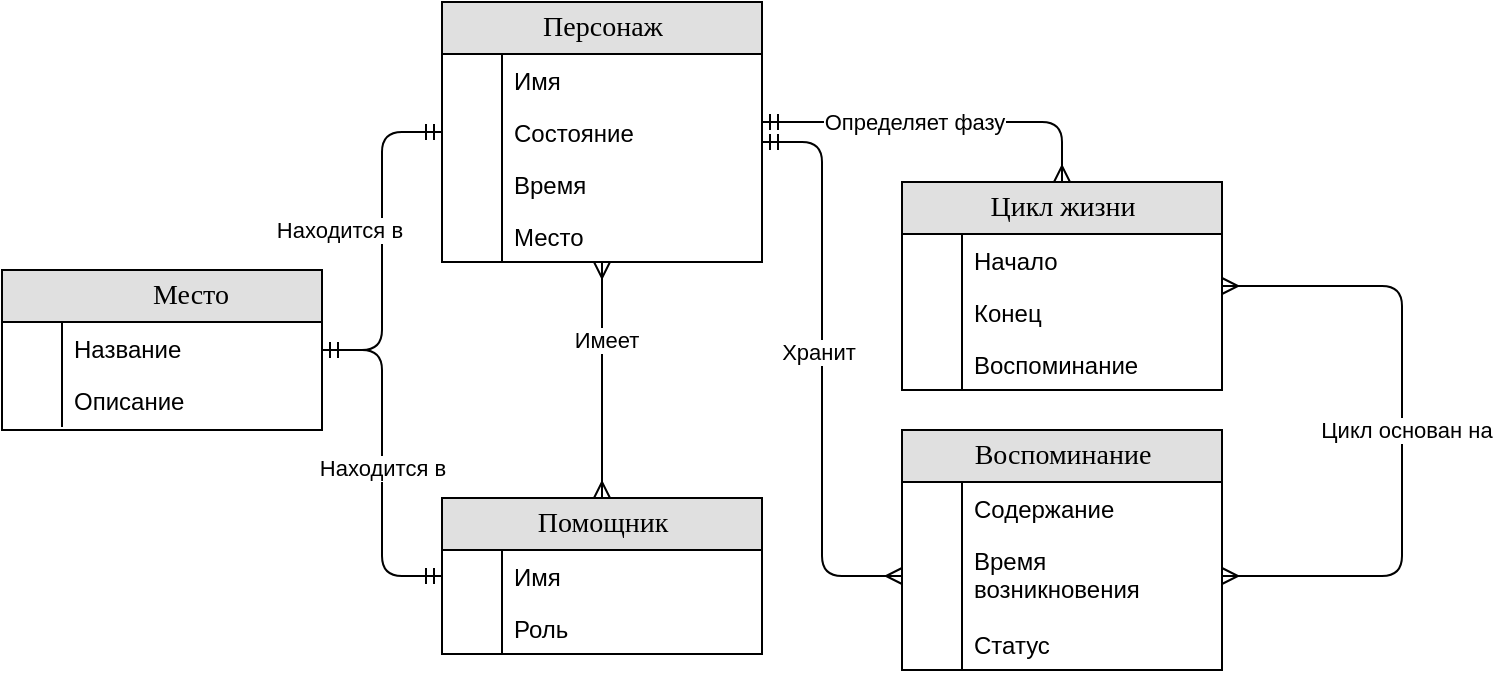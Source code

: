 <mxfile version="26.0.16">
  <diagram name="Page-1" id="e56a1550-8fbb-45ad-956c-1786394a9013">
    <mxGraphModel dx="2052" dy="524" grid="1" gridSize="10" guides="1" tooltips="1" connect="1" arrows="1" fold="1" page="1" pageScale="1" pageWidth="1100" pageHeight="850" background="none" math="0" shadow="0">
      <root>
        <mxCell id="0" />
        <mxCell id="1" parent="0" />
        <mxCell id="8yYftcV_IJVqLOvJdJCZ-1" value="Персонаж" style="swimlane;html=1;fontStyle=0;childLayout=stackLayout;horizontal=1;startSize=26;fillColor=#e0e0e0;horizontalStack=0;resizeParent=1;resizeLast=0;collapsible=1;marginBottom=0;swimlaneFillColor=#ffffff;align=center;rounded=0;shadow=0;comic=0;labelBackgroundColor=none;strokeWidth=1;fontFamily=Verdana;fontSize=14" parent="1" vertex="1">
          <mxGeometry x="-370" y="100" width="160" height="130" as="geometry">
            <mxRectangle x="-330" y="300" width="100" height="30" as="alternateBounds" />
          </mxGeometry>
        </mxCell>
        <mxCell id="8yYftcV_IJVqLOvJdJCZ-4" value="Имя" style="shape=partialRectangle;top=0;left=0;right=0;bottom=0;html=1;align=left;verticalAlign=top;fillColor=none;spacingLeft=34;spacingRight=4;whiteSpace=wrap;overflow=hidden;rotatable=0;points=[[0,0.5],[1,0.5]];portConstraint=eastwest;dropTarget=0;" parent="8yYftcV_IJVqLOvJdJCZ-1" vertex="1">
          <mxGeometry y="26" width="160" height="26" as="geometry" />
        </mxCell>
        <mxCell id="8yYftcV_IJVqLOvJdJCZ-5" value="" style="shape=partialRectangle;top=0;left=0;bottom=0;html=1;fillColor=none;align=left;verticalAlign=top;spacingLeft=4;spacingRight=4;whiteSpace=wrap;overflow=hidden;rotatable=0;points=[];portConstraint=eastwest;part=1;" parent="8yYftcV_IJVqLOvJdJCZ-4" vertex="1" connectable="0">
          <mxGeometry width="30" height="26" as="geometry" />
        </mxCell>
        <mxCell id="MRUlahsFQOfaVq6WeDy3-5" value="Состояние" style="shape=partialRectangle;top=0;left=0;right=0;bottom=0;html=1;align=left;verticalAlign=top;fillColor=none;spacingLeft=34;spacingRight=4;whiteSpace=wrap;overflow=hidden;rotatable=0;points=[[0,0.5],[1,0.5]];portConstraint=eastwest;dropTarget=0;" parent="8yYftcV_IJVqLOvJdJCZ-1" vertex="1">
          <mxGeometry y="52" width="160" height="26" as="geometry" />
        </mxCell>
        <mxCell id="MRUlahsFQOfaVq6WeDy3-6" value="" style="shape=partialRectangle;top=0;left=0;bottom=0;html=1;fillColor=none;align=left;verticalAlign=top;spacingLeft=4;spacingRight=4;whiteSpace=wrap;overflow=hidden;rotatable=0;points=[];portConstraint=eastwest;part=1;" parent="MRUlahsFQOfaVq6WeDy3-5" vertex="1" connectable="0">
          <mxGeometry width="30" height="26" as="geometry" />
        </mxCell>
        <mxCell id="8yYftcV_IJVqLOvJdJCZ-8" value="Время&amp;nbsp;" style="shape=partialRectangle;top=0;left=0;right=0;bottom=0;html=1;align=left;verticalAlign=top;fillColor=none;spacingLeft=34;spacingRight=4;whiteSpace=wrap;overflow=hidden;rotatable=0;points=[[0,0.5],[1,0.5]];portConstraint=eastwest;dropTarget=0;" parent="8yYftcV_IJVqLOvJdJCZ-1" vertex="1">
          <mxGeometry y="78" width="160" height="26" as="geometry" />
        </mxCell>
        <mxCell id="8yYftcV_IJVqLOvJdJCZ-9" value="" style="shape=partialRectangle;top=0;left=0;bottom=0;html=1;fillColor=none;align=left;verticalAlign=top;spacingLeft=4;spacingRight=4;whiteSpace=wrap;overflow=hidden;rotatable=0;points=[];portConstraint=eastwest;part=1;" parent="8yYftcV_IJVqLOvJdJCZ-8" vertex="1" connectable="0">
          <mxGeometry width="30" height="26" as="geometry" />
        </mxCell>
        <mxCell id="MRUlahsFQOfaVq6WeDy3-7" value="Место&amp;nbsp;" style="shape=partialRectangle;top=0;left=0;right=0;bottom=0;html=1;align=left;verticalAlign=top;fillColor=none;spacingLeft=34;spacingRight=4;whiteSpace=wrap;overflow=hidden;rotatable=0;points=[[0,0.5],[1,0.5]];portConstraint=eastwest;dropTarget=0;" parent="8yYftcV_IJVqLOvJdJCZ-1" vertex="1">
          <mxGeometry y="104" width="160" height="26" as="geometry" />
        </mxCell>
        <mxCell id="MRUlahsFQOfaVq6WeDy3-8" value="" style="shape=partialRectangle;top=0;left=0;bottom=0;html=1;fillColor=none;align=left;verticalAlign=top;spacingLeft=4;spacingRight=4;whiteSpace=wrap;overflow=hidden;rotatable=0;points=[];portConstraint=eastwest;part=1;" parent="MRUlahsFQOfaVq6WeDy3-7" vertex="1" connectable="0">
          <mxGeometry width="30" height="26" as="geometry" />
        </mxCell>
        <mxCell id="8yYftcV_IJVqLOvJdJCZ-23" value="Помощник" style="swimlane;html=1;fontStyle=0;childLayout=stackLayout;horizontal=1;startSize=26;fillColor=#e0e0e0;horizontalStack=0;resizeParent=1;resizeLast=0;collapsible=1;marginBottom=0;swimlaneFillColor=#ffffff;align=center;rounded=0;shadow=0;comic=0;labelBackgroundColor=none;strokeWidth=1;fontFamily=Verdana;fontSize=14" parent="1" vertex="1">
          <mxGeometry x="-370" y="348" width="160" height="78" as="geometry">
            <mxRectangle x="-330" y="300" width="100" height="30" as="alternateBounds" />
          </mxGeometry>
        </mxCell>
        <mxCell id="8yYftcV_IJVqLOvJdJCZ-24" value="Имя" style="shape=partialRectangle;top=0;left=0;right=0;bottom=0;html=1;align=left;verticalAlign=top;fillColor=none;spacingLeft=34;spacingRight=4;whiteSpace=wrap;overflow=hidden;rotatable=0;points=[[0,0.5],[1,0.5]];portConstraint=eastwest;dropTarget=0;" parent="8yYftcV_IJVqLOvJdJCZ-23" vertex="1">
          <mxGeometry y="26" width="160" height="26" as="geometry" />
        </mxCell>
        <mxCell id="8yYftcV_IJVqLOvJdJCZ-25" value="" style="shape=partialRectangle;top=0;left=0;bottom=0;html=1;fillColor=none;align=left;verticalAlign=top;spacingLeft=4;spacingRight=4;whiteSpace=wrap;overflow=hidden;rotatable=0;points=[];portConstraint=eastwest;part=1;" parent="8yYftcV_IJVqLOvJdJCZ-24" vertex="1" connectable="0">
          <mxGeometry width="30" height="26" as="geometry" />
        </mxCell>
        <mxCell id="8yYftcV_IJVqLOvJdJCZ-26" value="Роль" style="shape=partialRectangle;top=0;left=0;right=0;bottom=0;html=1;align=left;verticalAlign=top;fillColor=none;spacingLeft=34;spacingRight=4;whiteSpace=wrap;overflow=hidden;rotatable=0;points=[[0,0.5],[1,0.5]];portConstraint=eastwest;dropTarget=0;" parent="8yYftcV_IJVqLOvJdJCZ-23" vertex="1">
          <mxGeometry y="52" width="160" height="26" as="geometry" />
        </mxCell>
        <mxCell id="8yYftcV_IJVqLOvJdJCZ-27" value="" style="shape=partialRectangle;top=0;left=0;bottom=0;html=1;fillColor=none;align=left;verticalAlign=top;spacingLeft=4;spacingRight=4;whiteSpace=wrap;overflow=hidden;rotatable=0;points=[];portConstraint=eastwest;part=1;" parent="8yYftcV_IJVqLOvJdJCZ-26" vertex="1" connectable="0">
          <mxGeometry width="30" height="26" as="geometry" />
        </mxCell>
        <mxCell id="8yYftcV_IJVqLOvJdJCZ-33" value="&lt;span style=&quot;white-space: pre;&quot;&gt;&#x9;&lt;/span&gt;Место" style="swimlane;html=1;fontStyle=0;childLayout=stackLayout;horizontal=1;startSize=26;fillColor=#e0e0e0;horizontalStack=0;resizeParent=1;resizeLast=0;collapsible=1;marginBottom=0;swimlaneFillColor=#ffffff;align=center;rounded=0;shadow=0;comic=0;labelBackgroundColor=none;strokeWidth=1;fontFamily=Verdana;fontSize=14" parent="1" vertex="1">
          <mxGeometry x="-590" y="234" width="160" height="80" as="geometry">
            <mxRectangle x="-330" y="300" width="100" height="30" as="alternateBounds" />
          </mxGeometry>
        </mxCell>
        <mxCell id="8yYftcV_IJVqLOvJdJCZ-34" value="Название" style="shape=partialRectangle;top=0;left=0;right=0;bottom=0;html=1;align=left;verticalAlign=top;fillColor=none;spacingLeft=34;spacingRight=4;whiteSpace=wrap;overflow=hidden;rotatable=0;points=[[0,0.5],[1,0.5]];portConstraint=eastwest;dropTarget=0;" parent="8yYftcV_IJVqLOvJdJCZ-33" vertex="1">
          <mxGeometry y="26" width="160" height="26" as="geometry" />
        </mxCell>
        <mxCell id="8yYftcV_IJVqLOvJdJCZ-35" value="" style="shape=partialRectangle;top=0;left=0;bottom=0;html=1;fillColor=none;align=left;verticalAlign=top;spacingLeft=4;spacingRight=4;whiteSpace=wrap;overflow=hidden;rotatable=0;points=[];portConstraint=eastwest;part=1;" parent="8yYftcV_IJVqLOvJdJCZ-34" vertex="1" connectable="0">
          <mxGeometry width="30" height="26" as="geometry" />
        </mxCell>
        <mxCell id="8yYftcV_IJVqLOvJdJCZ-36" value="Описание" style="shape=partialRectangle;top=0;left=0;right=0;bottom=0;html=1;align=left;verticalAlign=top;fillColor=none;spacingLeft=34;spacingRight=4;whiteSpace=wrap;overflow=hidden;rotatable=0;points=[[0,0.5],[1,0.5]];portConstraint=eastwest;dropTarget=0;" parent="8yYftcV_IJVqLOvJdJCZ-33" vertex="1">
          <mxGeometry y="52" width="160" height="26" as="geometry" />
        </mxCell>
        <mxCell id="8yYftcV_IJVqLOvJdJCZ-37" value="" style="shape=partialRectangle;top=0;left=0;bottom=0;html=1;fillColor=none;align=left;verticalAlign=top;spacingLeft=4;spacingRight=4;whiteSpace=wrap;overflow=hidden;rotatable=0;points=[];portConstraint=eastwest;part=1;" parent="8yYftcV_IJVqLOvJdJCZ-36" vertex="1" connectable="0">
          <mxGeometry width="30" height="26" as="geometry" />
        </mxCell>
        <mxCell id="8yYftcV_IJVqLOvJdJCZ-38" value="Цикл жизни" style="swimlane;html=1;fontStyle=0;childLayout=stackLayout;horizontal=1;startSize=26;fillColor=#e0e0e0;horizontalStack=0;resizeParent=1;resizeLast=0;collapsible=1;marginBottom=0;swimlaneFillColor=#ffffff;align=center;rounded=0;shadow=0;comic=0;labelBackgroundColor=none;strokeWidth=1;fontFamily=Verdana;fontSize=14" parent="1" vertex="1">
          <mxGeometry x="-140" y="190" width="160" height="104" as="geometry">
            <mxRectangle x="-330" y="300" width="100" height="30" as="alternateBounds" />
          </mxGeometry>
        </mxCell>
        <mxCell id="8yYftcV_IJVqLOvJdJCZ-39" value="Начало" style="shape=partialRectangle;top=0;left=0;right=0;bottom=0;html=1;align=left;verticalAlign=top;fillColor=none;spacingLeft=34;spacingRight=4;whiteSpace=wrap;overflow=hidden;rotatable=0;points=[[0,0.5],[1,0.5]];portConstraint=eastwest;dropTarget=0;" parent="8yYftcV_IJVqLOvJdJCZ-38" vertex="1">
          <mxGeometry y="26" width="160" height="26" as="geometry" />
        </mxCell>
        <mxCell id="8yYftcV_IJVqLOvJdJCZ-40" value="" style="shape=partialRectangle;top=0;left=0;bottom=0;html=1;fillColor=none;align=left;verticalAlign=top;spacingLeft=4;spacingRight=4;whiteSpace=wrap;overflow=hidden;rotatable=0;points=[];portConstraint=eastwest;part=1;" parent="8yYftcV_IJVqLOvJdJCZ-39" vertex="1" connectable="0">
          <mxGeometry width="30" height="26" as="geometry" />
        </mxCell>
        <mxCell id="8yYftcV_IJVqLOvJdJCZ-41" value="Конец" style="shape=partialRectangle;top=0;left=0;right=0;bottom=0;html=1;align=left;verticalAlign=top;fillColor=none;spacingLeft=34;spacingRight=4;whiteSpace=wrap;overflow=hidden;rotatable=0;points=[[0,0.5],[1,0.5]];portConstraint=eastwest;dropTarget=0;" parent="8yYftcV_IJVqLOvJdJCZ-38" vertex="1">
          <mxGeometry y="52" width="160" height="26" as="geometry" />
        </mxCell>
        <mxCell id="8yYftcV_IJVqLOvJdJCZ-42" value="" style="shape=partialRectangle;top=0;left=0;bottom=0;html=1;fillColor=none;align=left;verticalAlign=top;spacingLeft=4;spacingRight=4;whiteSpace=wrap;overflow=hidden;rotatable=0;points=[];portConstraint=eastwest;part=1;" parent="8yYftcV_IJVqLOvJdJCZ-41" vertex="1" connectable="0">
          <mxGeometry width="30" height="26" as="geometry" />
        </mxCell>
        <mxCell id="MRUlahsFQOfaVq6WeDy3-1" value="Воспоминание" style="shape=partialRectangle;top=0;left=0;right=0;bottom=0;html=1;align=left;verticalAlign=top;fillColor=none;spacingLeft=34;spacingRight=4;whiteSpace=wrap;overflow=hidden;rotatable=0;points=[[0,0.5],[1,0.5]];portConstraint=eastwest;dropTarget=0;" parent="8yYftcV_IJVqLOvJdJCZ-38" vertex="1">
          <mxGeometry y="78" width="160" height="26" as="geometry" />
        </mxCell>
        <mxCell id="MRUlahsFQOfaVq6WeDy3-2" value="" style="shape=partialRectangle;top=0;left=0;bottom=0;html=1;fillColor=none;align=left;verticalAlign=top;spacingLeft=4;spacingRight=4;whiteSpace=wrap;overflow=hidden;rotatable=0;points=[];portConstraint=eastwest;part=1;" parent="MRUlahsFQOfaVq6WeDy3-1" vertex="1" connectable="0">
          <mxGeometry width="30" height="26" as="geometry" />
        </mxCell>
        <mxCell id="8yYftcV_IJVqLOvJdJCZ-47" value="" style="edgeStyle=orthogonalEdgeStyle;html=1;endArrow=ERmany;startArrow=ERmany;labelBackgroundColor=none;fontFamily=Verdana;fontSize=14;" parent="1" source="8yYftcV_IJVqLOvJdJCZ-23" target="8yYftcV_IJVqLOvJdJCZ-1" edge="1">
          <mxGeometry width="100" height="100" relative="1" as="geometry">
            <mxPoint x="10" y="386" as="sourcePoint" />
            <mxPoint x="-110" y="347" as="targetPoint" />
            <Array as="points">
              <mxPoint x="-290" y="350" />
              <mxPoint x="-290" y="350" />
            </Array>
          </mxGeometry>
        </mxCell>
        <mxCell id="8yYftcV_IJVqLOvJdJCZ-53" value="Имеет" style="edgeLabel;html=1;align=center;verticalAlign=middle;resizable=0;points=[];" parent="8yYftcV_IJVqLOvJdJCZ-47" vertex="1" connectable="0">
          <mxGeometry x="0.34" y="-2" relative="1" as="geometry">
            <mxPoint as="offset" />
          </mxGeometry>
        </mxCell>
        <mxCell id="8yYftcV_IJVqLOvJdJCZ-55" value="" style="edgeStyle=entityRelationEdgeStyle;html=1;endArrow=ERmandOne;startArrow=ERmandOne;labelBackgroundColor=none;fontFamily=Verdana;fontSize=14;" parent="1" source="8yYftcV_IJVqLOvJdJCZ-33" target="8yYftcV_IJVqLOvJdJCZ-23" edge="1">
          <mxGeometry width="100" height="100" relative="1" as="geometry">
            <mxPoint x="-490" y="175" as="sourcePoint" />
            <mxPoint x="-360" y="175" as="targetPoint" />
            <Array as="points">
              <mxPoint x="-390" y="254" />
              <mxPoint x="-430" y="264" />
              <mxPoint x="-400" y="234" />
              <mxPoint x="-380" y="224" />
              <mxPoint x="-350" y="274" />
              <mxPoint x="-460" y="194" />
              <mxPoint x="-390" y="254" />
            </Array>
          </mxGeometry>
        </mxCell>
        <mxCell id="8yYftcV_IJVqLOvJdJCZ-58" value="Находится в" style="edgeLabel;html=1;align=center;verticalAlign=middle;resizable=0;points=[];" parent="8yYftcV_IJVqLOvJdJCZ-55" vertex="1" connectable="0">
          <mxGeometry x="0.031" relative="1" as="geometry">
            <mxPoint as="offset" />
          </mxGeometry>
        </mxCell>
        <mxCell id="8yYftcV_IJVqLOvJdJCZ-59" value="" style="edgeStyle=entityRelationEdgeStyle;html=1;endArrow=ERmandOne;startArrow=ERmandOne;labelBackgroundColor=none;fontFamily=Verdana;fontSize=14;" parent="1" source="8yYftcV_IJVqLOvJdJCZ-33" target="8yYftcV_IJVqLOvJdJCZ-1" edge="1">
          <mxGeometry width="100" height="100" relative="1" as="geometry">
            <mxPoint x="-530" y="270" as="sourcePoint" />
            <mxPoint x="-400" y="270" as="targetPoint" />
            <Array as="points">
              <mxPoint x="-430" y="349" />
              <mxPoint x="-470" y="359" />
              <mxPoint x="-380" y="210" />
              <mxPoint x="-440" y="329" />
              <mxPoint x="-420" y="319" />
              <mxPoint x="-390" y="369" />
              <mxPoint x="-500" y="289" />
              <mxPoint x="-430" y="349" />
            </Array>
          </mxGeometry>
        </mxCell>
        <mxCell id="8yYftcV_IJVqLOvJdJCZ-61" value="Находится в&amp;nbsp;" style="edgeLabel;html=1;align=center;verticalAlign=middle;resizable=0;points=[];" parent="8yYftcV_IJVqLOvJdJCZ-59" vertex="1" connectable="0">
          <mxGeometry x="0.014" y="-1" relative="1" as="geometry">
            <mxPoint x="-21" y="-5" as="offset" />
          </mxGeometry>
        </mxCell>
        <mxCell id="8yYftcV_IJVqLOvJdJCZ-63" value="Воспоминание" style="swimlane;html=1;fontStyle=0;childLayout=stackLayout;horizontal=1;startSize=26;fillColor=#e0e0e0;horizontalStack=0;resizeParent=1;resizeLast=0;collapsible=1;marginBottom=0;swimlaneFillColor=#ffffff;align=center;rounded=0;shadow=0;comic=0;labelBackgroundColor=none;strokeWidth=1;fontFamily=Verdana;fontSize=14" parent="1" vertex="1">
          <mxGeometry x="-140" y="314" width="160" height="120" as="geometry">
            <mxRectangle x="-330" y="300" width="100" height="30" as="alternateBounds" />
          </mxGeometry>
        </mxCell>
        <mxCell id="8yYftcV_IJVqLOvJdJCZ-66" value="Содержание" style="shape=partialRectangle;top=0;left=0;right=0;bottom=0;html=1;align=left;verticalAlign=top;fillColor=none;spacingLeft=34;spacingRight=4;whiteSpace=wrap;overflow=hidden;rotatable=0;points=[[0,0.5],[1,0.5]];portConstraint=eastwest;dropTarget=0;" parent="8yYftcV_IJVqLOvJdJCZ-63" vertex="1">
          <mxGeometry y="26" width="160" height="26" as="geometry" />
        </mxCell>
        <mxCell id="8yYftcV_IJVqLOvJdJCZ-67" value="" style="shape=partialRectangle;top=0;left=0;bottom=0;html=1;fillColor=none;align=left;verticalAlign=top;spacingLeft=4;spacingRight=4;whiteSpace=wrap;overflow=hidden;rotatable=0;points=[];portConstraint=eastwest;part=1;" parent="8yYftcV_IJVqLOvJdJCZ-66" vertex="1" connectable="0">
          <mxGeometry width="30" height="26" as="geometry" />
        </mxCell>
        <mxCell id="8yYftcV_IJVqLOvJdJCZ-69" value="Время возникновения" style="shape=partialRectangle;top=0;left=0;right=0;bottom=0;html=1;align=left;verticalAlign=top;fillColor=none;spacingLeft=34;spacingRight=4;whiteSpace=wrap;overflow=hidden;rotatable=0;points=[[0,0.5],[1,0.5]];portConstraint=eastwest;dropTarget=0;" parent="8yYftcV_IJVqLOvJdJCZ-63" vertex="1">
          <mxGeometry y="52" width="160" height="42" as="geometry" />
        </mxCell>
        <mxCell id="8yYftcV_IJVqLOvJdJCZ-70" value="" style="shape=partialRectangle;top=0;left=0;bottom=0;html=1;fillColor=none;align=left;verticalAlign=top;spacingLeft=4;spacingRight=4;whiteSpace=wrap;overflow=hidden;rotatable=0;points=[];portConstraint=eastwest;part=1;" parent="8yYftcV_IJVqLOvJdJCZ-69" vertex="1" connectable="0">
          <mxGeometry width="30" height="42" as="geometry" />
        </mxCell>
        <mxCell id="8yYftcV_IJVqLOvJdJCZ-71" value="Статус" style="shape=partialRectangle;top=0;left=0;right=0;bottom=0;html=1;align=left;verticalAlign=top;fillColor=none;spacingLeft=34;spacingRight=4;whiteSpace=wrap;overflow=hidden;rotatable=0;points=[[0,0.5],[1,0.5]];portConstraint=eastwest;dropTarget=0;" parent="8yYftcV_IJVqLOvJdJCZ-63" vertex="1">
          <mxGeometry y="94" width="160" height="26" as="geometry" />
        </mxCell>
        <mxCell id="8yYftcV_IJVqLOvJdJCZ-72" value="" style="shape=partialRectangle;top=0;left=0;bottom=0;html=1;fillColor=none;align=left;verticalAlign=top;spacingLeft=4;spacingRight=4;whiteSpace=wrap;overflow=hidden;rotatable=0;points=[];portConstraint=eastwest;part=1;" parent="8yYftcV_IJVqLOvJdJCZ-71" vertex="1" connectable="0">
          <mxGeometry width="30" height="26" as="geometry" />
        </mxCell>
        <mxCell id="8yYftcV_IJVqLOvJdJCZ-73" value="" style="edgeStyle=orthogonalEdgeStyle;html=1;endArrow=ERmany;startArrow=ERmandOne;labelBackgroundColor=none;fontFamily=Verdana;fontSize=14;" parent="1" source="8yYftcV_IJVqLOvJdJCZ-1" target="8yYftcV_IJVqLOvJdJCZ-38" edge="1">
          <mxGeometry width="100" height="100" relative="1" as="geometry">
            <mxPoint x="-150" y="242" as="sourcePoint" />
            <mxPoint x="-160" y="62" as="targetPoint" />
            <Array as="points">
              <mxPoint x="-60" y="160" />
            </Array>
          </mxGeometry>
        </mxCell>
        <mxCell id="8yYftcV_IJVqLOvJdJCZ-74" value="Определяет фазу" style="edgeLabel;html=1;align=center;verticalAlign=middle;resizable=0;points=[];" parent="8yYftcV_IJVqLOvJdJCZ-73" vertex="1" connectable="0">
          <mxGeometry x="-0.058" y="-3" relative="1" as="geometry">
            <mxPoint x="-9" y="-3" as="offset" />
          </mxGeometry>
        </mxCell>
        <mxCell id="8yYftcV_IJVqLOvJdJCZ-78" value="" style="edgeStyle=orthogonalEdgeStyle;html=1;endArrow=ERmany;startArrow=ERmandOne;labelBackgroundColor=none;fontFamily=Verdana;fontSize=14;" parent="1" source="8yYftcV_IJVqLOvJdJCZ-1" target="8yYftcV_IJVqLOvJdJCZ-63" edge="1">
          <mxGeometry width="100" height="100" relative="1" as="geometry">
            <mxPoint x="-200" y="170" as="sourcePoint" />
            <mxPoint x="-50" y="210" as="targetPoint" />
            <Array as="points">
              <mxPoint x="-180" y="170" />
              <mxPoint x="-180" y="387" />
            </Array>
          </mxGeometry>
        </mxCell>
        <mxCell id="8yYftcV_IJVqLOvJdJCZ-79" value="Хранит" style="edgeLabel;html=1;align=center;verticalAlign=middle;resizable=0;points=[];" parent="8yYftcV_IJVqLOvJdJCZ-78" vertex="1" connectable="0">
          <mxGeometry x="-0.058" y="-3" relative="1" as="geometry">
            <mxPoint x="1" as="offset" />
          </mxGeometry>
        </mxCell>
        <mxCell id="MRUlahsFQOfaVq6WeDy3-3" value="" style="edgeStyle=orthogonalEdgeStyle;html=1;endArrow=ERmany;startArrow=ERmany;labelBackgroundColor=none;fontFamily=Verdana;fontSize=14;" parent="1" source="8yYftcV_IJVqLOvJdJCZ-63" target="8yYftcV_IJVqLOvJdJCZ-38" edge="1">
          <mxGeometry width="100" height="100" relative="1" as="geometry">
            <mxPoint x="-40.0" y="352" as="sourcePoint" />
            <mxPoint x="40" y="280" as="targetPoint" />
            <Array as="points">
              <mxPoint x="110" y="387.0" />
              <mxPoint x="110" y="242" />
            </Array>
          </mxGeometry>
        </mxCell>
        <mxCell id="MRUlahsFQOfaVq6WeDy3-4" value="Цикл основан на" style="edgeLabel;html=1;align=center;verticalAlign=middle;resizable=0;points=[];" parent="MRUlahsFQOfaVq6WeDy3-3" vertex="1" connectable="0">
          <mxGeometry x="0.34" y="-2" relative="1" as="geometry">
            <mxPoint y="55" as="offset" />
          </mxGeometry>
        </mxCell>
      </root>
    </mxGraphModel>
  </diagram>
</mxfile>

